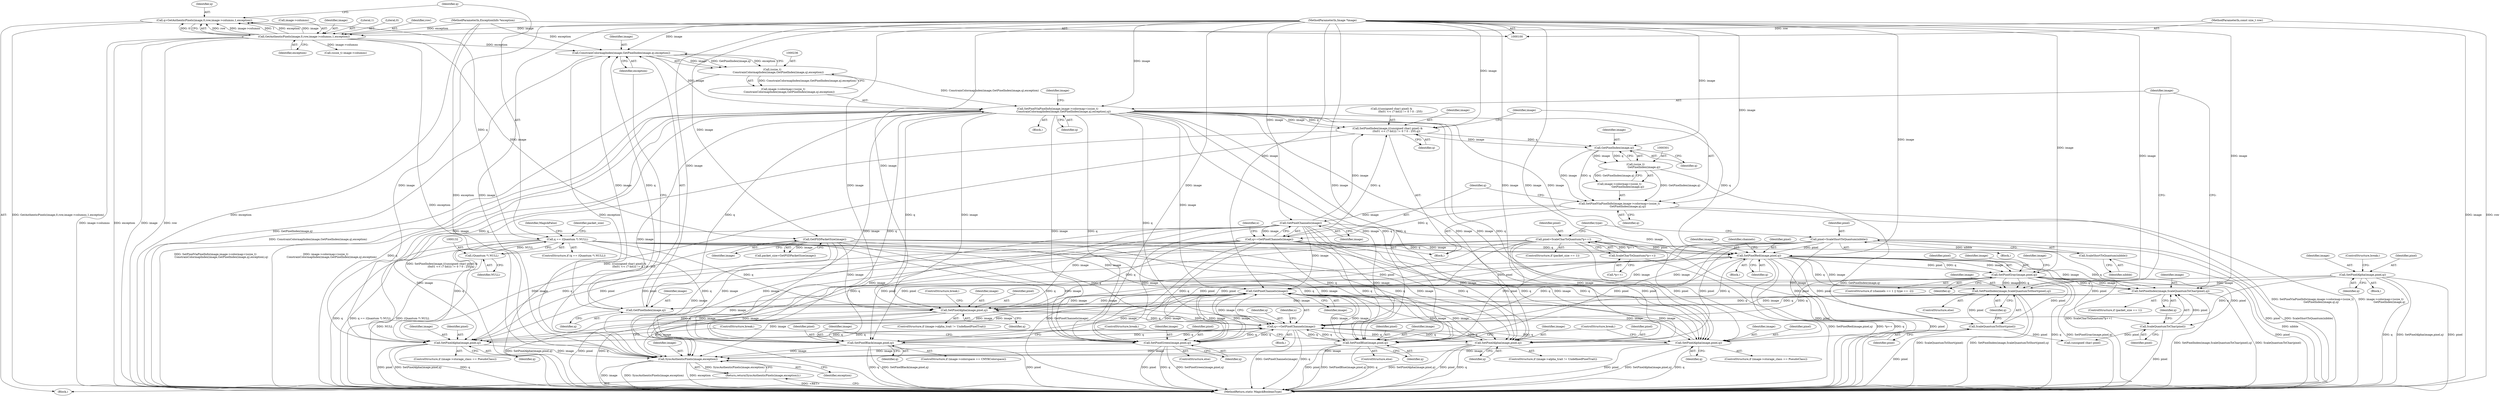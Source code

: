 digraph "0_ImageMagick_e14fd0a2801f73bdc123baf4fbab97dec55919eb@pointer" {
"1000408" [label="(Call,SyncAuthenticPixels(image,exception))"];
"1000308" [label="(Call,GetPixelChannels(image))"];
"1000294" [label="(Call,SetPixelViaPixelInfo(image,image->colormap+(ssize_t)\n                    GetPixelIndex(image,q),q))"];
"1000302" [label="(Call,GetPixelIndex(image,q))"];
"1000277" [label="(Call,SetPixelIndex(image,(((unsigned char) pixel) &\n                     (0x01 << (7-bit))) != 0 ? 0 : 255,q))"];
"1000229" [label="(Call,SetPixelViaPixelInfo(image,image->colormap+(ssize_t)\n              ConstrainColormapIndex(image,GetPixelIndex(image,q),exception),q))"];
"1000237" [label="(Call,ConstrainColormapIndex(image,GetPixelIndex(image,q),exception))"];
"1000239" [label="(Call,GetPixelIndex(image,q))"];
"1000224" [label="(Call,SetPixelIndex(image,ScaleQuantumToShort(pixel),q))"];
"1000190" [label="(Call,SetPixelRed(image,pixel,q))"];
"1000138" [label="(Call,GetPSDPacketSize(image))"];
"1000119" [label="(Call,GetAuthenticPixels(image,0,row,image->columns,1,exception))"];
"1000101" [label="(MethodParameterIn,Image *image)"];
"1000103" [label="(MethodParameterIn,const size_t row)"];
"1000106" [label="(MethodParameterIn,ExceptionInfo *exception)"];
"1000405" [label="(Call,GetPixelChannels(image))"];
"1000396" [label="(Call,SetPixelAlpha(image,pixel,q))"];
"1000158" [label="(Call,pixel=ScaleCharToQuantum(*p++))"];
"1000160" [label="(Call,ScaleCharToQuantum(*p++))"];
"1000173" [label="(Call,pixel=ScaleShortToQuantum(nibble))"];
"1000175" [label="(Call,ScaleShortToQuantum(nibble))"];
"1000129" [label="(Call,q == (Quantum *) NULL)"];
"1000117" [label="(Call,q=GetAuthenticPixels(image,0,row,image->columns,1,exception))"];
"1000131" [label="(Call,(Quantum *) NULL)"];
"1000403" [label="(Call,q+=GetPixelChannels(image))"];
"1000182" [label="(Call,SetPixelAlpha(image,pixel,q))"];
"1000329" [label="(Call,SetPixelGreen(image,pixel,q))"];
"1000306" [label="(Call,q+=GetPixelChannels(image))"];
"1000347" [label="(Call,SetPixelBlue(image,pixel,q))"];
"1000324" [label="(Call,SetPixelAlpha(image,pixel,q))"];
"1000360" [label="(Call,SetPixelBlack(image,pixel,q))"];
"1000203" [label="(Call,SetPixelGray(image,pixel,q))"];
"1000371" [label="(Call,SetPixelAlpha(image,pixel,q))"];
"1000342" [label="(Call,SetPixelAlpha(image,pixel,q))"];
"1000226" [label="(Call,ScaleQuantumToShort(pixel))"];
"1000218" [label="(Call,SetPixelIndex(image,ScaleQuantumToChar(pixel),q))"];
"1000220" [label="(Call,ScaleQuantumToChar(pixel))"];
"1000235" [label="(Call,(ssize_t)\n              ConstrainColormapIndex(image,GetPixelIndex(image,q),exception))"];
"1000300" [label="(Call,(ssize_t)\n                    GetPixelIndex(image,q))"];
"1000407" [label="(Return,return(SyncAuthenticPixels(image,exception));)"];
"1000224" [label="(Call,SetPixelIndex(image,ScaleQuantumToShort(pixel),q))"];
"1000133" [label="(Identifier,NULL)"];
"1000204" [label="(Identifier,image)"];
"1000227" [label="(Identifier,pixel)"];
"1000400" [label="(ControlStructure,break;)"];
"1000241" [label="(Identifier,q)"];
"1000226" [label="(Call,ScaleQuantumToShort(pixel))"];
"1000137" [label="(Identifier,packet_size)"];
"1000279" [label="(Call,(((unsigned char) pixel) &\n                     (0x01 << (7-bit))) != 0 ? 0 : 255)"];
"1000277" [label="(Call,SetPixelIndex(image,(((unsigned char) pixel) &\n                     (0x01 << (7-bit))) != 0 ? 0 : 255,q))"];
"1000118" [label="(Identifier,q)"];
"1000203" [label="(Call,SetPixelGray(image,pixel,q))"];
"1000406" [label="(Identifier,image)"];
"1000399" [label="(Identifier,q)"];
"1000129" [label="(Call,q == (Quantum *) NULL)"];
"1000127" [label="(Identifier,exception)"];
"1000183" [label="(Identifier,image)"];
"1000302" [label="(Call,GetPixelIndex(image,q))"];
"1000213" [label="(Block,)"];
"1000375" [label="(ControlStructure,break;)"];
"1000405" [label="(Call,GetPixelChannels(image))"];
"1000135" [label="(Identifier,MagickFalse)"];
"1000332" [label="(Identifier,q)"];
"1000139" [label="(Identifier,image)"];
"1000371" [label="(Call,SetPixelAlpha(image,pixel,q))"];
"1000175" [label="(Call,ScaleShortToQuantum(nibble))"];
"1000362" [label="(Identifier,pixel)"];
"1000325" [label="(Identifier,image)"];
"1000225" [label="(Identifier,image)"];
"1000308" [label="(Call,GetPixelChannels(image))"];
"1000404" [label="(Identifier,q)"];
"1000181" [label="(Block,)"];
"1000131" [label="(Call,(Quantum *) NULL)"];
"1000222" [label="(Identifier,q)"];
"1000185" [label="(Identifier,q)"];
"1000165" [label="(Block,)"];
"1000173" [label="(Call,pixel=ScaleShortToQuantum(nibble))"];
"1000361" [label="(Identifier,image)"];
"1000330" [label="(Identifier,image)"];
"1000194" [label="(ControlStructure,if (channels == 1 || type == -2))"];
"1000336" [label="(ControlStructure,if (image->storage_class == PseudoClass))"];
"1000329" [label="(Call,SetPixelGreen(image,pixel,q))"];
"1000324" [label="(Call,SetPixelAlpha(image,pixel,q))"];
"1000123" [label="(Call,image->columns)"];
"1000152" [label="(Identifier,x)"];
"1000333" [label="(ControlStructure,break;)"];
"1000119" [label="(Call,GetAuthenticPixels(image,0,row,image->columns,1,exception))"];
"1000230" [label="(Identifier,image)"];
"1000159" [label="(Identifier,pixel)"];
"1000191" [label="(Identifier,image)"];
"1000120" [label="(Identifier,image)"];
"1000327" [label="(Identifier,q)"];
"1000138" [label="(Call,GetPSDPacketSize(image))"];
"1000410" [label="(Identifier,exception)"];
"1000229" [label="(Call,SetPixelViaPixelInfo(image,image->colormap+(ssize_t)\n              ConstrainColormapIndex(image,GetPixelIndex(image,q),exception),q))"];
"1000345" [label="(Identifier,q)"];
"1000117" [label="(Call,q=GetAuthenticPixels(image,0,row,image->columns,1,exception))"];
"1000189" [label="(Block,)"];
"1000107" [label="(Block,)"];
"1000235" [label="(Call,(ssize_t)\n              ConstrainColormapIndex(image,GetPixelIndex(image,q),exception))"];
"1000306" [label="(Call,q+=GetPixelChannels(image))"];
"1000326" [label="(Identifier,pixel)"];
"1000242" [label="(Identifier,exception)"];
"1000282" [label="(Call,(unsigned char) pixel)"];
"1000228" [label="(Identifier,q)"];
"1000153" [label="(Block,)"];
"1000300" [label="(Call,(ssize_t)\n                    GetPixelIndex(image,q))"];
"1000303" [label="(Identifier,image)"];
"1000350" [label="(Identifier,q)"];
"1000154" [label="(ControlStructure,if (packet_size == 1))"];
"1000396" [label="(Call,SetPixelAlpha(image,pixel,q))"];
"1000305" [label="(Identifier,q)"];
"1000190" [label="(Call,SetPixelRed(image,pixel,q))"];
"1000161" [label="(Call,*p++)"];
"1000409" [label="(Identifier,image)"];
"1000186" [label="(ControlStructure,break;)"];
"1000184" [label="(Identifier,pixel)"];
"1000411" [label="(MethodReturn,static MagickBooleanType)"];
"1000309" [label="(Identifier,image)"];
"1000343" [label="(Identifier,image)"];
"1000342" [label="(Call,SetPixelAlpha(image,pixel,q))"];
"1000240" [label="(Identifier,image)"];
"1000344" [label="(Identifier,pixel)"];
"1000197" [label="(Identifier,channels)"];
"1000126" [label="(Literal,1)"];
"1000374" [label="(Identifier,q)"];
"1000318" [label="(ControlStructure,if (image->storage_class == PseudoClass))"];
"1000363" [label="(Identifier,q)"];
"1000176" [label="(Identifier,nibble)"];
"1000407" [label="(Return,return(SyncAuthenticPixels(image,exception));)"];
"1000146" [label="(Call,(ssize_t) image->columns)"];
"1000121" [label="(Literal,0)"];
"1000351" [label="(ControlStructure,break;)"];
"1000101" [label="(MethodParameterIn,Image *image)"];
"1000158" [label="(Call,pixel=ScaleCharToQuantum(*p++))"];
"1000346" [label="(ControlStructure,else)"];
"1000349" [label="(Identifier,pixel)"];
"1000238" [label="(Identifier,image)"];
"1000293" [label="(Identifier,q)"];
"1000223" [label="(ControlStructure,else)"];
"1000304" [label="(Identifier,q)"];
"1000365" [label="(ControlStructure,if (image->alpha_trait != UndefinedPixelTrait))"];
"1000122" [label="(Identifier,row)"];
"1000193" [label="(Identifier,q)"];
"1000276" [label="(Block,)"];
"1000347" [label="(Call,SetPixelBlue(image,pixel,q))"];
"1000294" [label="(Call,SetPixelViaPixelInfo(image,image->colormap+(ssize_t)\n                    GetPixelIndex(image,q),q))"];
"1000192" [label="(Identifier,pixel)"];
"1000239" [label="(Call,GetPixelIndex(image,q))"];
"1000128" [label="(ControlStructure,if (q == (Quantum *) NULL))"];
"1000348" [label="(Identifier,image)"];
"1000372" [label="(Identifier,image)"];
"1000220" [label="(Call,ScaleQuantumToChar(pixel))"];
"1000218" [label="(Call,SetPixelIndex(image,ScaleQuantumToChar(pixel),q))"];
"1000210" [label="(Identifier,image)"];
"1000295" [label="(Identifier,image)"];
"1000390" [label="(ControlStructure,if (image->alpha_trait != UndefinedPixelTrait))"];
"1000296" [label="(Call,image->colormap+(ssize_t)\n                    GetPixelIndex(image,q))"];
"1000247" [label="(Identifier,image)"];
"1000354" [label="(ControlStructure,if (image->colorspace == CMYKColorspace))"];
"1000182" [label="(Call,SetPixelAlpha(image,pixel,q))"];
"1000174" [label="(Identifier,pixel)"];
"1000219" [label="(Identifier,image)"];
"1000408" [label="(Call,SyncAuthenticPixels(image,exception))"];
"1000311" [label="(Identifier,x)"];
"1000214" [label="(ControlStructure,if (packet_size == 1))"];
"1000397" [label="(Identifier,image)"];
"1000178" [label="(Identifier,type)"];
"1000130" [label="(Identifier,q)"];
"1000205" [label="(Identifier,pixel)"];
"1000328" [label="(ControlStructure,else)"];
"1000103" [label="(MethodParameterIn,const size_t row)"];
"1000106" [label="(MethodParameterIn,ExceptionInfo *exception)"];
"1000231" [label="(Call,image->colormap+(ssize_t)\n              ConstrainColormapIndex(image,GetPixelIndex(image,q),exception))"];
"1000221" [label="(Identifier,pixel)"];
"1000373" [label="(Identifier,pixel)"];
"1000237" [label="(Call,ConstrainColormapIndex(image,GetPixelIndex(image,q),exception))"];
"1000206" [label="(Identifier,q)"];
"1000331" [label="(Identifier,pixel)"];
"1000243" [label="(Identifier,q)"];
"1000398" [label="(Identifier,pixel)"];
"1000360" [label="(Call,SetPixelBlack(image,pixel,q))"];
"1000278" [label="(Identifier,image)"];
"1000307" [label="(Identifier,q)"];
"1000160" [label="(Call,ScaleCharToQuantum(*p++))"];
"1000403" [label="(Call,q+=GetPixelChannels(image))"];
"1000136" [label="(Call,packet_size=GetPSDPacketSize(image))"];
"1000408" -> "1000407"  [label="AST: "];
"1000408" -> "1000410"  [label="CFG: "];
"1000409" -> "1000408"  [label="AST: "];
"1000410" -> "1000408"  [label="AST: "];
"1000407" -> "1000408"  [label="CFG: "];
"1000408" -> "1000411"  [label="DDG: image"];
"1000408" -> "1000411"  [label="DDG: SyncAuthenticPixels(image,exception)"];
"1000408" -> "1000411"  [label="DDG: exception"];
"1000408" -> "1000407"  [label="DDG: SyncAuthenticPixels(image,exception)"];
"1000308" -> "1000408"  [label="DDG: image"];
"1000396" -> "1000408"  [label="DDG: image"];
"1000360" -> "1000408"  [label="DDG: image"];
"1000342" -> "1000408"  [label="DDG: image"];
"1000138" -> "1000408"  [label="DDG: image"];
"1000347" -> "1000408"  [label="DDG: image"];
"1000190" -> "1000408"  [label="DDG: image"];
"1000329" -> "1000408"  [label="DDG: image"];
"1000371" -> "1000408"  [label="DDG: image"];
"1000182" -> "1000408"  [label="DDG: image"];
"1000203" -> "1000408"  [label="DDG: image"];
"1000324" -> "1000408"  [label="DDG: image"];
"1000229" -> "1000408"  [label="DDG: image"];
"1000405" -> "1000408"  [label="DDG: image"];
"1000101" -> "1000408"  [label="DDG: image"];
"1000119" -> "1000408"  [label="DDG: exception"];
"1000237" -> "1000408"  [label="DDG: exception"];
"1000106" -> "1000408"  [label="DDG: exception"];
"1000308" -> "1000306"  [label="AST: "];
"1000308" -> "1000309"  [label="CFG: "];
"1000309" -> "1000308"  [label="AST: "];
"1000306" -> "1000308"  [label="CFG: "];
"1000308" -> "1000190"  [label="DDG: image"];
"1000308" -> "1000277"  [label="DDG: image"];
"1000308" -> "1000306"  [label="DDG: image"];
"1000294" -> "1000308"  [label="DDG: image"];
"1000101" -> "1000308"  [label="DDG: image"];
"1000308" -> "1000324"  [label="DDG: image"];
"1000308" -> "1000329"  [label="DDG: image"];
"1000308" -> "1000342"  [label="DDG: image"];
"1000308" -> "1000347"  [label="DDG: image"];
"1000308" -> "1000360"  [label="DDG: image"];
"1000308" -> "1000371"  [label="DDG: image"];
"1000308" -> "1000396"  [label="DDG: image"];
"1000308" -> "1000405"  [label="DDG: image"];
"1000294" -> "1000276"  [label="AST: "];
"1000294" -> "1000305"  [label="CFG: "];
"1000295" -> "1000294"  [label="AST: "];
"1000296" -> "1000294"  [label="AST: "];
"1000305" -> "1000294"  [label="AST: "];
"1000307" -> "1000294"  [label="CFG: "];
"1000294" -> "1000411"  [label="DDG: SetPixelViaPixelInfo(image,image->colormap+(ssize_t)\n                    GetPixelIndex(image,q),q)"];
"1000294" -> "1000411"  [label="DDG: image->colormap+(ssize_t)\n                    GetPixelIndex(image,q)"];
"1000302" -> "1000294"  [label="DDG: image"];
"1000302" -> "1000294"  [label="DDG: q"];
"1000101" -> "1000294"  [label="DDG: image"];
"1000300" -> "1000294"  [label="DDG: GetPixelIndex(image,q)"];
"1000294" -> "1000306"  [label="DDG: q"];
"1000302" -> "1000300"  [label="AST: "];
"1000302" -> "1000304"  [label="CFG: "];
"1000303" -> "1000302"  [label="AST: "];
"1000304" -> "1000302"  [label="AST: "];
"1000300" -> "1000302"  [label="CFG: "];
"1000302" -> "1000300"  [label="DDG: image"];
"1000302" -> "1000300"  [label="DDG: q"];
"1000277" -> "1000302"  [label="DDG: image"];
"1000277" -> "1000302"  [label="DDG: q"];
"1000101" -> "1000302"  [label="DDG: image"];
"1000277" -> "1000276"  [label="AST: "];
"1000277" -> "1000293"  [label="CFG: "];
"1000278" -> "1000277"  [label="AST: "];
"1000279" -> "1000277"  [label="AST: "];
"1000293" -> "1000277"  [label="AST: "];
"1000295" -> "1000277"  [label="CFG: "];
"1000277" -> "1000411"  [label="DDG: SetPixelIndex(image,(((unsigned char) pixel) &\n                     (0x01 << (7-bit))) != 0 ? 0 : 255,q)"];
"1000277" -> "1000411"  [label="DDG: (((unsigned char) pixel) &\n                     (0x01 << (7-bit))) != 0 ? 0 : 255"];
"1000229" -> "1000277"  [label="DDG: image"];
"1000229" -> "1000277"  [label="DDG: q"];
"1000101" -> "1000277"  [label="DDG: image"];
"1000306" -> "1000277"  [label="DDG: q"];
"1000229" -> "1000213"  [label="AST: "];
"1000229" -> "1000243"  [label="CFG: "];
"1000230" -> "1000229"  [label="AST: "];
"1000231" -> "1000229"  [label="AST: "];
"1000243" -> "1000229"  [label="AST: "];
"1000247" -> "1000229"  [label="CFG: "];
"1000229" -> "1000411"  [label="DDG: SetPixelViaPixelInfo(image,image->colormap+(ssize_t)\n              ConstrainColormapIndex(image,GetPixelIndex(image,q),exception),q)"];
"1000229" -> "1000411"  [label="DDG: image->colormap+(ssize_t)\n              ConstrainColormapIndex(image,GetPixelIndex(image,q),exception)"];
"1000229" -> "1000411"  [label="DDG: q"];
"1000229" -> "1000190"  [label="DDG: image"];
"1000229" -> "1000190"  [label="DDG: q"];
"1000237" -> "1000229"  [label="DDG: image"];
"1000101" -> "1000229"  [label="DDG: image"];
"1000235" -> "1000229"  [label="DDG: ConstrainColormapIndex(image,GetPixelIndex(image,q),exception)"];
"1000239" -> "1000229"  [label="DDG: q"];
"1000229" -> "1000324"  [label="DDG: image"];
"1000229" -> "1000324"  [label="DDG: q"];
"1000229" -> "1000329"  [label="DDG: image"];
"1000229" -> "1000329"  [label="DDG: q"];
"1000229" -> "1000342"  [label="DDG: image"];
"1000229" -> "1000342"  [label="DDG: q"];
"1000229" -> "1000347"  [label="DDG: image"];
"1000229" -> "1000347"  [label="DDG: q"];
"1000229" -> "1000360"  [label="DDG: image"];
"1000229" -> "1000360"  [label="DDG: q"];
"1000229" -> "1000371"  [label="DDG: image"];
"1000229" -> "1000371"  [label="DDG: q"];
"1000229" -> "1000396"  [label="DDG: image"];
"1000229" -> "1000396"  [label="DDG: q"];
"1000229" -> "1000403"  [label="DDG: q"];
"1000229" -> "1000405"  [label="DDG: image"];
"1000237" -> "1000235"  [label="AST: "];
"1000237" -> "1000242"  [label="CFG: "];
"1000238" -> "1000237"  [label="AST: "];
"1000239" -> "1000237"  [label="AST: "];
"1000242" -> "1000237"  [label="AST: "];
"1000235" -> "1000237"  [label="CFG: "];
"1000237" -> "1000411"  [label="DDG: GetPixelIndex(image,q)"];
"1000237" -> "1000235"  [label="DDG: image"];
"1000237" -> "1000235"  [label="DDG: GetPixelIndex(image,q)"];
"1000237" -> "1000235"  [label="DDG: exception"];
"1000239" -> "1000237"  [label="DDG: image"];
"1000239" -> "1000237"  [label="DDG: q"];
"1000101" -> "1000237"  [label="DDG: image"];
"1000119" -> "1000237"  [label="DDG: exception"];
"1000106" -> "1000237"  [label="DDG: exception"];
"1000239" -> "1000241"  [label="CFG: "];
"1000240" -> "1000239"  [label="AST: "];
"1000241" -> "1000239"  [label="AST: "];
"1000242" -> "1000239"  [label="CFG: "];
"1000224" -> "1000239"  [label="DDG: image"];
"1000224" -> "1000239"  [label="DDG: q"];
"1000218" -> "1000239"  [label="DDG: image"];
"1000218" -> "1000239"  [label="DDG: q"];
"1000101" -> "1000239"  [label="DDG: image"];
"1000224" -> "1000223"  [label="AST: "];
"1000224" -> "1000228"  [label="CFG: "];
"1000225" -> "1000224"  [label="AST: "];
"1000226" -> "1000224"  [label="AST: "];
"1000228" -> "1000224"  [label="AST: "];
"1000230" -> "1000224"  [label="CFG: "];
"1000224" -> "1000411"  [label="DDG: ScaleQuantumToShort(pixel)"];
"1000224" -> "1000411"  [label="DDG: SetPixelIndex(image,ScaleQuantumToShort(pixel),q)"];
"1000190" -> "1000224"  [label="DDG: image"];
"1000190" -> "1000224"  [label="DDG: q"];
"1000203" -> "1000224"  [label="DDG: image"];
"1000203" -> "1000224"  [label="DDG: q"];
"1000101" -> "1000224"  [label="DDG: image"];
"1000226" -> "1000224"  [label="DDG: pixel"];
"1000190" -> "1000189"  [label="AST: "];
"1000190" -> "1000193"  [label="CFG: "];
"1000191" -> "1000190"  [label="AST: "];
"1000192" -> "1000190"  [label="AST: "];
"1000193" -> "1000190"  [label="AST: "];
"1000197" -> "1000190"  [label="CFG: "];
"1000190" -> "1000411"  [label="DDG: SetPixelRed(image,pixel,q)"];
"1000190" -> "1000411"  [label="DDG: q"];
"1000190" -> "1000411"  [label="DDG: pixel"];
"1000138" -> "1000190"  [label="DDG: image"];
"1000405" -> "1000190"  [label="DDG: image"];
"1000101" -> "1000190"  [label="DDG: image"];
"1000158" -> "1000190"  [label="DDG: pixel"];
"1000173" -> "1000190"  [label="DDG: pixel"];
"1000129" -> "1000190"  [label="DDG: q"];
"1000403" -> "1000190"  [label="DDG: q"];
"1000306" -> "1000190"  [label="DDG: q"];
"1000190" -> "1000203"  [label="DDG: image"];
"1000190" -> "1000203"  [label="DDG: pixel"];
"1000190" -> "1000203"  [label="DDG: q"];
"1000190" -> "1000218"  [label="DDG: image"];
"1000190" -> "1000218"  [label="DDG: q"];
"1000190" -> "1000220"  [label="DDG: pixel"];
"1000190" -> "1000226"  [label="DDG: pixel"];
"1000190" -> "1000403"  [label="DDG: q"];
"1000190" -> "1000405"  [label="DDG: image"];
"1000138" -> "1000136"  [label="AST: "];
"1000138" -> "1000139"  [label="CFG: "];
"1000139" -> "1000138"  [label="AST: "];
"1000136" -> "1000138"  [label="CFG: "];
"1000138" -> "1000136"  [label="DDG: image"];
"1000119" -> "1000138"  [label="DDG: image"];
"1000101" -> "1000138"  [label="DDG: image"];
"1000138" -> "1000324"  [label="DDG: image"];
"1000138" -> "1000329"  [label="DDG: image"];
"1000138" -> "1000342"  [label="DDG: image"];
"1000138" -> "1000347"  [label="DDG: image"];
"1000138" -> "1000360"  [label="DDG: image"];
"1000138" -> "1000371"  [label="DDG: image"];
"1000138" -> "1000396"  [label="DDG: image"];
"1000138" -> "1000405"  [label="DDG: image"];
"1000119" -> "1000117"  [label="AST: "];
"1000119" -> "1000127"  [label="CFG: "];
"1000120" -> "1000119"  [label="AST: "];
"1000121" -> "1000119"  [label="AST: "];
"1000122" -> "1000119"  [label="AST: "];
"1000123" -> "1000119"  [label="AST: "];
"1000126" -> "1000119"  [label="AST: "];
"1000127" -> "1000119"  [label="AST: "];
"1000117" -> "1000119"  [label="CFG: "];
"1000119" -> "1000411"  [label="DDG: image->columns"];
"1000119" -> "1000411"  [label="DDG: exception"];
"1000119" -> "1000411"  [label="DDG: image"];
"1000119" -> "1000411"  [label="DDG: row"];
"1000119" -> "1000117"  [label="DDG: row"];
"1000119" -> "1000117"  [label="DDG: image->columns"];
"1000119" -> "1000117"  [label="DDG: 1"];
"1000119" -> "1000117"  [label="DDG: exception"];
"1000119" -> "1000117"  [label="DDG: image"];
"1000119" -> "1000117"  [label="DDG: 0"];
"1000101" -> "1000119"  [label="DDG: image"];
"1000103" -> "1000119"  [label="DDG: row"];
"1000106" -> "1000119"  [label="DDG: exception"];
"1000119" -> "1000146"  [label="DDG: image->columns"];
"1000101" -> "1000100"  [label="AST: "];
"1000101" -> "1000411"  [label="DDG: image"];
"1000101" -> "1000203"  [label="DDG: image"];
"1000101" -> "1000218"  [label="DDG: image"];
"1000101" -> "1000324"  [label="DDG: image"];
"1000101" -> "1000329"  [label="DDG: image"];
"1000101" -> "1000342"  [label="DDG: image"];
"1000101" -> "1000347"  [label="DDG: image"];
"1000101" -> "1000360"  [label="DDG: image"];
"1000101" -> "1000371"  [label="DDG: image"];
"1000101" -> "1000396"  [label="DDG: image"];
"1000101" -> "1000405"  [label="DDG: image"];
"1000103" -> "1000100"  [label="AST: "];
"1000103" -> "1000411"  [label="DDG: row"];
"1000106" -> "1000100"  [label="AST: "];
"1000106" -> "1000411"  [label="DDG: exception"];
"1000405" -> "1000403"  [label="AST: "];
"1000405" -> "1000406"  [label="CFG: "];
"1000406" -> "1000405"  [label="AST: "];
"1000403" -> "1000405"  [label="CFG: "];
"1000405" -> "1000324"  [label="DDG: image"];
"1000405" -> "1000329"  [label="DDG: image"];
"1000405" -> "1000342"  [label="DDG: image"];
"1000405" -> "1000347"  [label="DDG: image"];
"1000405" -> "1000360"  [label="DDG: image"];
"1000405" -> "1000371"  [label="DDG: image"];
"1000405" -> "1000396"  [label="DDG: image"];
"1000405" -> "1000403"  [label="DDG: image"];
"1000396" -> "1000405"  [label="DDG: image"];
"1000360" -> "1000405"  [label="DDG: image"];
"1000342" -> "1000405"  [label="DDG: image"];
"1000347" -> "1000405"  [label="DDG: image"];
"1000329" -> "1000405"  [label="DDG: image"];
"1000371" -> "1000405"  [label="DDG: image"];
"1000182" -> "1000405"  [label="DDG: image"];
"1000203" -> "1000405"  [label="DDG: image"];
"1000324" -> "1000405"  [label="DDG: image"];
"1000396" -> "1000390"  [label="AST: "];
"1000396" -> "1000399"  [label="CFG: "];
"1000397" -> "1000396"  [label="AST: "];
"1000398" -> "1000396"  [label="AST: "];
"1000399" -> "1000396"  [label="AST: "];
"1000400" -> "1000396"  [label="CFG: "];
"1000396" -> "1000411"  [label="DDG: SetPixelAlpha(image,pixel,q)"];
"1000396" -> "1000411"  [label="DDG: pixel"];
"1000396" -> "1000411"  [label="DDG: q"];
"1000158" -> "1000396"  [label="DDG: pixel"];
"1000173" -> "1000396"  [label="DDG: pixel"];
"1000129" -> "1000396"  [label="DDG: q"];
"1000403" -> "1000396"  [label="DDG: q"];
"1000306" -> "1000396"  [label="DDG: q"];
"1000396" -> "1000403"  [label="DDG: q"];
"1000158" -> "1000154"  [label="AST: "];
"1000158" -> "1000160"  [label="CFG: "];
"1000159" -> "1000158"  [label="AST: "];
"1000160" -> "1000158"  [label="AST: "];
"1000178" -> "1000158"  [label="CFG: "];
"1000158" -> "1000411"  [label="DDG: pixel"];
"1000158" -> "1000411"  [label="DDG: ScaleCharToQuantum(*p++)"];
"1000160" -> "1000158"  [label="DDG: *p++"];
"1000158" -> "1000324"  [label="DDG: pixel"];
"1000158" -> "1000329"  [label="DDG: pixel"];
"1000158" -> "1000342"  [label="DDG: pixel"];
"1000158" -> "1000347"  [label="DDG: pixel"];
"1000158" -> "1000360"  [label="DDG: pixel"];
"1000158" -> "1000371"  [label="DDG: pixel"];
"1000160" -> "1000161"  [label="CFG: "];
"1000161" -> "1000160"  [label="AST: "];
"1000160" -> "1000411"  [label="DDG: *p++"];
"1000173" -> "1000165"  [label="AST: "];
"1000173" -> "1000175"  [label="CFG: "];
"1000174" -> "1000173"  [label="AST: "];
"1000175" -> "1000173"  [label="AST: "];
"1000178" -> "1000173"  [label="CFG: "];
"1000173" -> "1000411"  [label="DDG: pixel"];
"1000173" -> "1000411"  [label="DDG: ScaleShortToQuantum(nibble)"];
"1000175" -> "1000173"  [label="DDG: nibble"];
"1000173" -> "1000324"  [label="DDG: pixel"];
"1000173" -> "1000329"  [label="DDG: pixel"];
"1000173" -> "1000342"  [label="DDG: pixel"];
"1000173" -> "1000347"  [label="DDG: pixel"];
"1000173" -> "1000360"  [label="DDG: pixel"];
"1000173" -> "1000371"  [label="DDG: pixel"];
"1000175" -> "1000176"  [label="CFG: "];
"1000176" -> "1000175"  [label="AST: "];
"1000175" -> "1000411"  [label="DDG: nibble"];
"1000129" -> "1000128"  [label="AST: "];
"1000129" -> "1000131"  [label="CFG: "];
"1000130" -> "1000129"  [label="AST: "];
"1000131" -> "1000129"  [label="AST: "];
"1000135" -> "1000129"  [label="CFG: "];
"1000137" -> "1000129"  [label="CFG: "];
"1000129" -> "1000411"  [label="DDG: q"];
"1000129" -> "1000411"  [label="DDG: q == (Quantum *) NULL"];
"1000129" -> "1000411"  [label="DDG: (Quantum *) NULL"];
"1000117" -> "1000129"  [label="DDG: q"];
"1000131" -> "1000129"  [label="DDG: NULL"];
"1000129" -> "1000324"  [label="DDG: q"];
"1000129" -> "1000329"  [label="DDG: q"];
"1000129" -> "1000342"  [label="DDG: q"];
"1000129" -> "1000347"  [label="DDG: q"];
"1000129" -> "1000360"  [label="DDG: q"];
"1000129" -> "1000371"  [label="DDG: q"];
"1000129" -> "1000403"  [label="DDG: q"];
"1000117" -> "1000107"  [label="AST: "];
"1000118" -> "1000117"  [label="AST: "];
"1000130" -> "1000117"  [label="CFG: "];
"1000117" -> "1000411"  [label="DDG: GetAuthenticPixels(image,0,row,image->columns,1,exception)"];
"1000131" -> "1000133"  [label="CFG: "];
"1000132" -> "1000131"  [label="AST: "];
"1000133" -> "1000131"  [label="AST: "];
"1000131" -> "1000411"  [label="DDG: NULL"];
"1000403" -> "1000153"  [label="AST: "];
"1000404" -> "1000403"  [label="AST: "];
"1000152" -> "1000403"  [label="CFG: "];
"1000403" -> "1000411"  [label="DDG: GetPixelChannels(image)"];
"1000403" -> "1000411"  [label="DDG: q"];
"1000403" -> "1000324"  [label="DDG: q"];
"1000403" -> "1000329"  [label="DDG: q"];
"1000403" -> "1000342"  [label="DDG: q"];
"1000403" -> "1000347"  [label="DDG: q"];
"1000403" -> "1000360"  [label="DDG: q"];
"1000403" -> "1000371"  [label="DDG: q"];
"1000182" -> "1000403"  [label="DDG: q"];
"1000329" -> "1000403"  [label="DDG: q"];
"1000347" -> "1000403"  [label="DDG: q"];
"1000324" -> "1000403"  [label="DDG: q"];
"1000360" -> "1000403"  [label="DDG: q"];
"1000203" -> "1000403"  [label="DDG: q"];
"1000306" -> "1000403"  [label="DDG: q"];
"1000371" -> "1000403"  [label="DDG: q"];
"1000342" -> "1000403"  [label="DDG: q"];
"1000182" -> "1000181"  [label="AST: "];
"1000182" -> "1000185"  [label="CFG: "];
"1000183" -> "1000182"  [label="AST: "];
"1000184" -> "1000182"  [label="AST: "];
"1000185" -> "1000182"  [label="AST: "];
"1000186" -> "1000182"  [label="CFG: "];
"1000182" -> "1000411"  [label="DDG: q"];
"1000182" -> "1000411"  [label="DDG: SetPixelAlpha(image,pixel,q)"];
"1000182" -> "1000411"  [label="DDG: pixel"];
"1000329" -> "1000328"  [label="AST: "];
"1000329" -> "1000332"  [label="CFG: "];
"1000330" -> "1000329"  [label="AST: "];
"1000331" -> "1000329"  [label="AST: "];
"1000332" -> "1000329"  [label="AST: "];
"1000333" -> "1000329"  [label="CFG: "];
"1000329" -> "1000411"  [label="DDG: pixel"];
"1000329" -> "1000411"  [label="DDG: q"];
"1000329" -> "1000411"  [label="DDG: SetPixelGreen(image,pixel,q)"];
"1000306" -> "1000329"  [label="DDG: q"];
"1000306" -> "1000276"  [label="AST: "];
"1000307" -> "1000306"  [label="AST: "];
"1000311" -> "1000306"  [label="CFG: "];
"1000306" -> "1000411"  [label="DDG: q"];
"1000306" -> "1000411"  [label="DDG: GetPixelChannels(image)"];
"1000306" -> "1000324"  [label="DDG: q"];
"1000306" -> "1000342"  [label="DDG: q"];
"1000306" -> "1000347"  [label="DDG: q"];
"1000306" -> "1000360"  [label="DDG: q"];
"1000306" -> "1000371"  [label="DDG: q"];
"1000347" -> "1000346"  [label="AST: "];
"1000347" -> "1000350"  [label="CFG: "];
"1000348" -> "1000347"  [label="AST: "];
"1000349" -> "1000347"  [label="AST: "];
"1000350" -> "1000347"  [label="AST: "];
"1000351" -> "1000347"  [label="CFG: "];
"1000347" -> "1000411"  [label="DDG: pixel"];
"1000347" -> "1000411"  [label="DDG: SetPixelBlue(image,pixel,q)"];
"1000347" -> "1000411"  [label="DDG: q"];
"1000324" -> "1000318"  [label="AST: "];
"1000324" -> "1000327"  [label="CFG: "];
"1000325" -> "1000324"  [label="AST: "];
"1000326" -> "1000324"  [label="AST: "];
"1000327" -> "1000324"  [label="AST: "];
"1000333" -> "1000324"  [label="CFG: "];
"1000324" -> "1000411"  [label="DDG: pixel"];
"1000324" -> "1000411"  [label="DDG: SetPixelAlpha(image,pixel,q)"];
"1000324" -> "1000411"  [label="DDG: q"];
"1000360" -> "1000354"  [label="AST: "];
"1000360" -> "1000363"  [label="CFG: "];
"1000361" -> "1000360"  [label="AST: "];
"1000362" -> "1000360"  [label="AST: "];
"1000363" -> "1000360"  [label="AST: "];
"1000375" -> "1000360"  [label="CFG: "];
"1000360" -> "1000411"  [label="DDG: SetPixelBlack(image,pixel,q)"];
"1000360" -> "1000411"  [label="DDG: pixel"];
"1000360" -> "1000411"  [label="DDG: q"];
"1000203" -> "1000194"  [label="AST: "];
"1000203" -> "1000206"  [label="CFG: "];
"1000204" -> "1000203"  [label="AST: "];
"1000205" -> "1000203"  [label="AST: "];
"1000206" -> "1000203"  [label="AST: "];
"1000210" -> "1000203"  [label="CFG: "];
"1000203" -> "1000411"  [label="DDG: q"];
"1000203" -> "1000411"  [label="DDG: SetPixelGray(image,pixel,q)"];
"1000203" -> "1000411"  [label="DDG: pixel"];
"1000203" -> "1000218"  [label="DDG: image"];
"1000203" -> "1000218"  [label="DDG: q"];
"1000203" -> "1000220"  [label="DDG: pixel"];
"1000203" -> "1000226"  [label="DDG: pixel"];
"1000371" -> "1000365"  [label="AST: "];
"1000371" -> "1000374"  [label="CFG: "];
"1000372" -> "1000371"  [label="AST: "];
"1000373" -> "1000371"  [label="AST: "];
"1000374" -> "1000371"  [label="AST: "];
"1000375" -> "1000371"  [label="CFG: "];
"1000371" -> "1000411"  [label="DDG: pixel"];
"1000371" -> "1000411"  [label="DDG: q"];
"1000371" -> "1000411"  [label="DDG: SetPixelAlpha(image,pixel,q)"];
"1000342" -> "1000336"  [label="AST: "];
"1000342" -> "1000345"  [label="CFG: "];
"1000343" -> "1000342"  [label="AST: "];
"1000344" -> "1000342"  [label="AST: "];
"1000345" -> "1000342"  [label="AST: "];
"1000351" -> "1000342"  [label="CFG: "];
"1000342" -> "1000411"  [label="DDG: pixel"];
"1000342" -> "1000411"  [label="DDG: SetPixelAlpha(image,pixel,q)"];
"1000342" -> "1000411"  [label="DDG: q"];
"1000226" -> "1000227"  [label="CFG: "];
"1000227" -> "1000226"  [label="AST: "];
"1000228" -> "1000226"  [label="CFG: "];
"1000226" -> "1000411"  [label="DDG: pixel"];
"1000226" -> "1000282"  [label="DDG: pixel"];
"1000218" -> "1000214"  [label="AST: "];
"1000218" -> "1000222"  [label="CFG: "];
"1000219" -> "1000218"  [label="AST: "];
"1000220" -> "1000218"  [label="AST: "];
"1000222" -> "1000218"  [label="AST: "];
"1000230" -> "1000218"  [label="CFG: "];
"1000218" -> "1000411"  [label="DDG: SetPixelIndex(image,ScaleQuantumToChar(pixel),q)"];
"1000218" -> "1000411"  [label="DDG: ScaleQuantumToChar(pixel)"];
"1000220" -> "1000218"  [label="DDG: pixel"];
"1000220" -> "1000221"  [label="CFG: "];
"1000221" -> "1000220"  [label="AST: "];
"1000222" -> "1000220"  [label="CFG: "];
"1000220" -> "1000411"  [label="DDG: pixel"];
"1000220" -> "1000282"  [label="DDG: pixel"];
"1000235" -> "1000231"  [label="AST: "];
"1000236" -> "1000235"  [label="AST: "];
"1000231" -> "1000235"  [label="CFG: "];
"1000235" -> "1000411"  [label="DDG: ConstrainColormapIndex(image,GetPixelIndex(image,q),exception)"];
"1000235" -> "1000231"  [label="DDG: ConstrainColormapIndex(image,GetPixelIndex(image,q),exception)"];
"1000300" -> "1000296"  [label="AST: "];
"1000301" -> "1000300"  [label="AST: "];
"1000296" -> "1000300"  [label="CFG: "];
"1000300" -> "1000411"  [label="DDG: GetPixelIndex(image,q)"];
"1000300" -> "1000296"  [label="DDG: GetPixelIndex(image,q)"];
"1000407" -> "1000107"  [label="AST: "];
"1000411" -> "1000407"  [label="CFG: "];
"1000407" -> "1000411"  [label="DDG: <RET>"];
}
